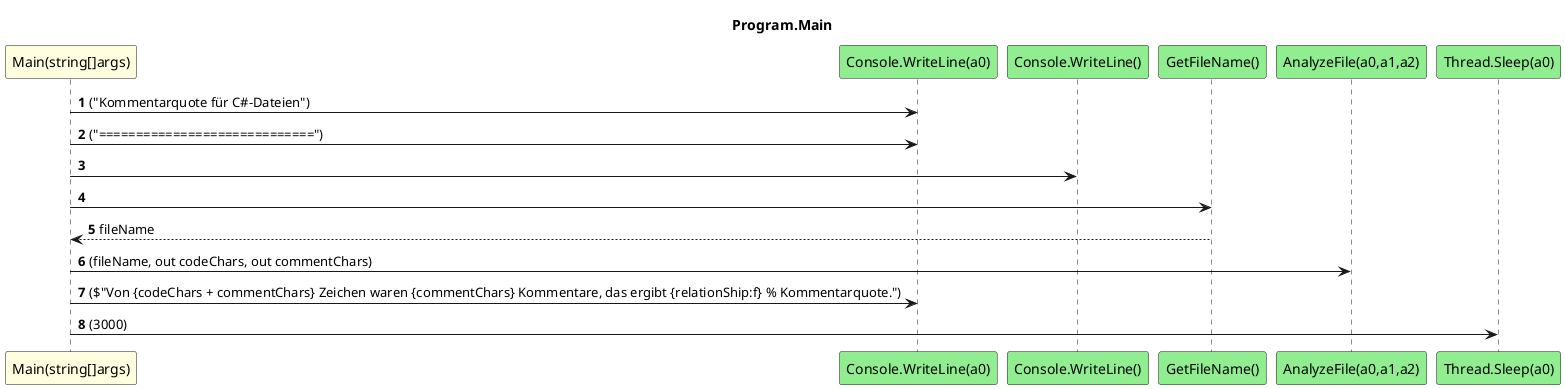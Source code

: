 @startuml Program.Main
title Program.Main
participant "Main(string[]args)" as Main_p0 #LightYellow
participant "Console.WriteLine(a0)" as Console_WriteLine_a0 #LightGreen
participant "Console.WriteLine()" as Console_WriteLine #LightGreen
participant "GetFileName()" as GetFileName #LightGreen
participant "AnalyzeFile(a0,a1,a2)" as AnalyzeFile_a0_a1_a2 #LightGreen
participant "Thread.Sleep(a0)" as Thread_Sleep_a0 #LightGreen
autonumber
Main_p0 -> Console_WriteLine_a0 : ("Kommentarquote für C#-Dateien")
Main_p0 -> Console_WriteLine_a0 : ("=============================")
Main_p0 -> Console_WriteLine
Main_p0 -> GetFileName
GetFileName --> Main_p0 : fileName
Main_p0 -> AnalyzeFile_a0_a1_a2 : (fileName, out codeChars, out commentChars)
Main_p0 -> Console_WriteLine_a0 : ($"Von {codeChars + commentChars} Zeichen waren {commentChars} Kommentare, das ergibt {relationShip:f} % Kommentarquote.")
Main_p0 -> Thread_Sleep_a0 : (3000)
@enduml
